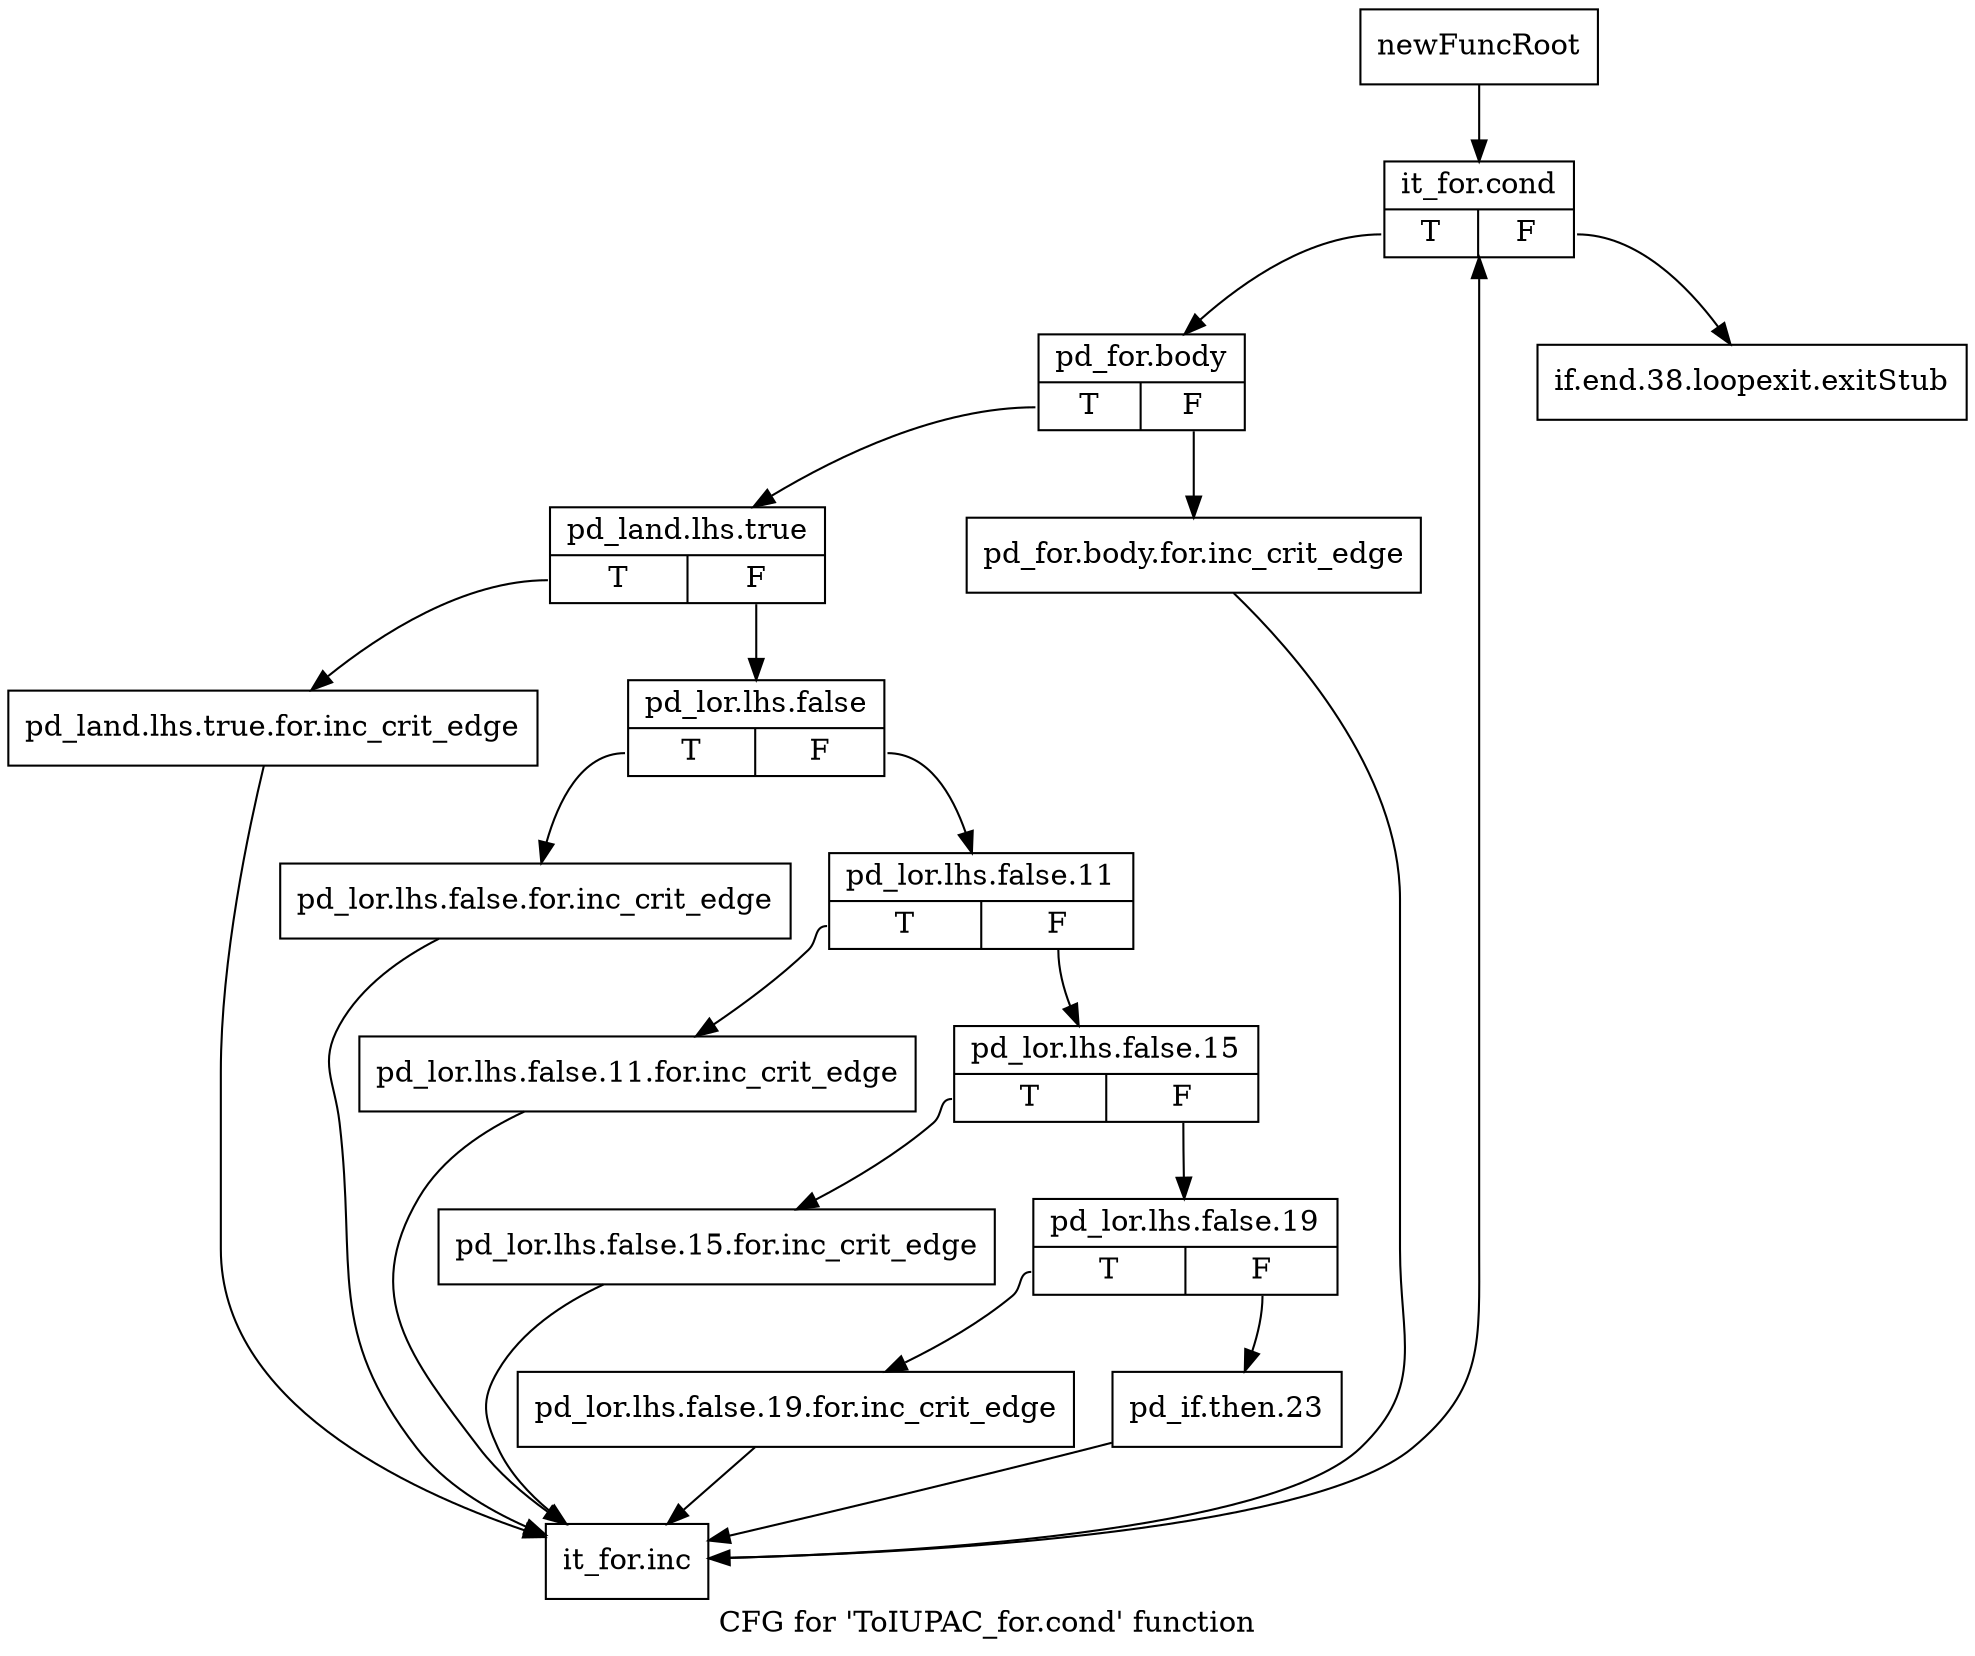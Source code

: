 digraph "CFG for 'ToIUPAC_for.cond' function" {
	label="CFG for 'ToIUPAC_for.cond' function";

	Node0x3443740 [shape=record,label="{newFuncRoot}"];
	Node0x3443740 -> Node0x34437e0;
	Node0x3443790 [shape=record,label="{if.end.38.loopexit.exitStub}"];
	Node0x34437e0 [shape=record,label="{it_for.cond|{<s0>T|<s1>F}}"];
	Node0x34437e0:s0 -> Node0x3443830;
	Node0x34437e0:s1 -> Node0x3443790;
	Node0x3443830 [shape=record,label="{pd_for.body|{<s0>T|<s1>F}}"];
	Node0x3443830:s0 -> Node0x34438d0;
	Node0x3443830:s1 -> Node0x3443880;
	Node0x3443880 [shape=record,label="{pd_for.body.for.inc_crit_edge}"];
	Node0x3443880 -> Node0x3443c40;
	Node0x34438d0 [shape=record,label="{pd_land.lhs.true|{<s0>T|<s1>F}}"];
	Node0x34438d0:s0 -> Node0x3443bf0;
	Node0x34438d0:s1 -> Node0x3443920;
	Node0x3443920 [shape=record,label="{pd_lor.lhs.false|{<s0>T|<s1>F}}"];
	Node0x3443920:s0 -> Node0x3443ba0;
	Node0x3443920:s1 -> Node0x3443970;
	Node0x3443970 [shape=record,label="{pd_lor.lhs.false.11|{<s0>T|<s1>F}}"];
	Node0x3443970:s0 -> Node0x3443b50;
	Node0x3443970:s1 -> Node0x34439c0;
	Node0x34439c0 [shape=record,label="{pd_lor.lhs.false.15|{<s0>T|<s1>F}}"];
	Node0x34439c0:s0 -> Node0x3443b00;
	Node0x34439c0:s1 -> Node0x3443a10;
	Node0x3443a10 [shape=record,label="{pd_lor.lhs.false.19|{<s0>T|<s1>F}}"];
	Node0x3443a10:s0 -> Node0x3443ab0;
	Node0x3443a10:s1 -> Node0x3443a60;
	Node0x3443a60 [shape=record,label="{pd_if.then.23}"];
	Node0x3443a60 -> Node0x3443c40;
	Node0x3443ab0 [shape=record,label="{pd_lor.lhs.false.19.for.inc_crit_edge}"];
	Node0x3443ab0 -> Node0x3443c40;
	Node0x3443b00 [shape=record,label="{pd_lor.lhs.false.15.for.inc_crit_edge}"];
	Node0x3443b00 -> Node0x3443c40;
	Node0x3443b50 [shape=record,label="{pd_lor.lhs.false.11.for.inc_crit_edge}"];
	Node0x3443b50 -> Node0x3443c40;
	Node0x3443ba0 [shape=record,label="{pd_lor.lhs.false.for.inc_crit_edge}"];
	Node0x3443ba0 -> Node0x3443c40;
	Node0x3443bf0 [shape=record,label="{pd_land.lhs.true.for.inc_crit_edge}"];
	Node0x3443bf0 -> Node0x3443c40;
	Node0x3443c40 [shape=record,label="{it_for.inc}"];
	Node0x3443c40 -> Node0x34437e0;
}
